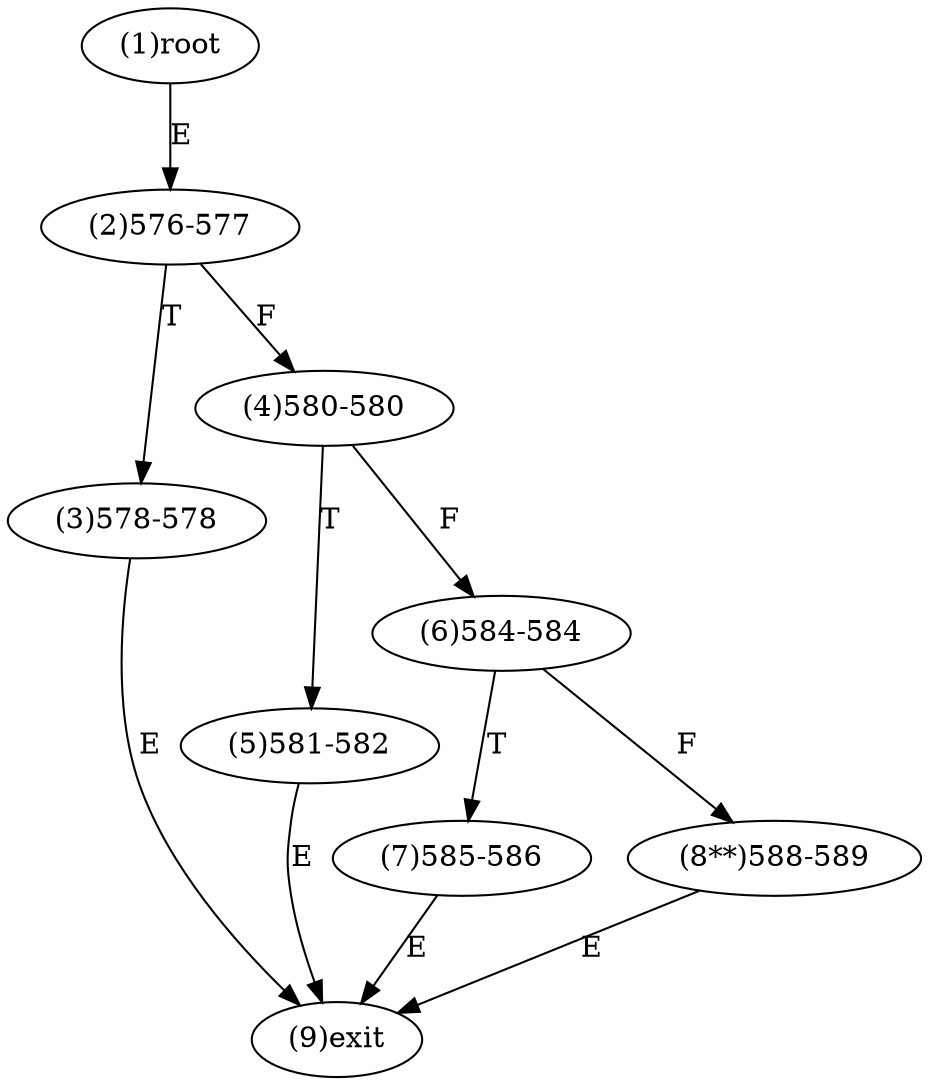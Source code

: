 digraph "" { 
1[ label="(1)root"];
2[ label="(2)576-577"];
3[ label="(3)578-578"];
4[ label="(4)580-580"];
5[ label="(5)581-582"];
6[ label="(6)584-584"];
7[ label="(7)585-586"];
8[ label="(8**)588-589"];
9[ label="(9)exit"];
1->2[ label="E"];
2->4[ label="F"];
2->3[ label="T"];
3->9[ label="E"];
4->6[ label="F"];
4->5[ label="T"];
5->9[ label="E"];
6->8[ label="F"];
6->7[ label="T"];
7->9[ label="E"];
8->9[ label="E"];
}